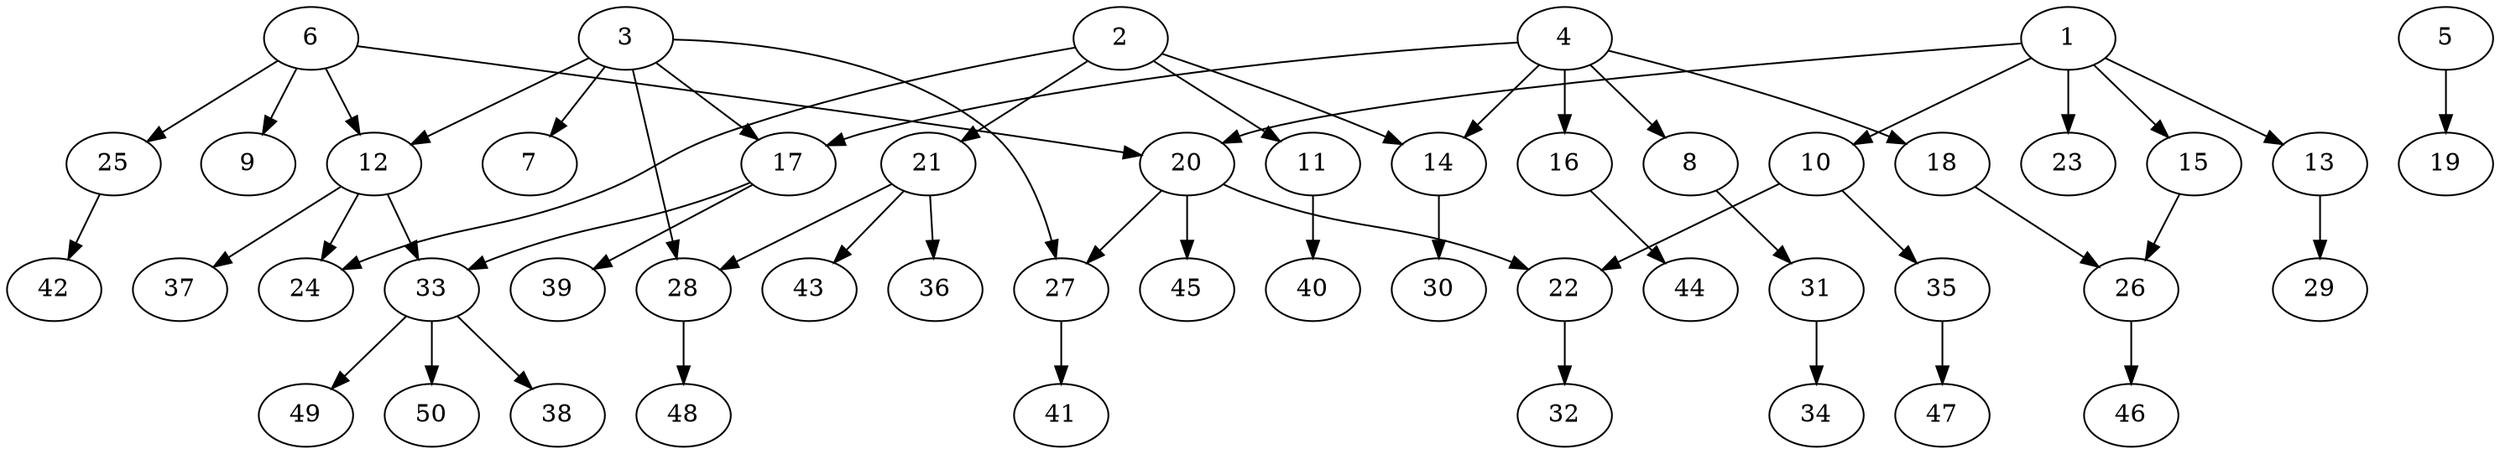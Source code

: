 // DAG automatically generated by daggen at Fri Aug  4 16:35:14 2017
// ./daggen --dot -n 50 --fat 0.5 --regular 0.8 --density 0.2 --jump 4 
digraph G {
  1 [size="549756", alpha="0.12"]
  1 -> 10 [size ="537"]
  1 -> 13 [size ="537"]
  1 -> 15 [size ="537"]
  1 -> 20 [size ="537"]
  1 -> 23 [size ="537"]
  2 [size="241942", alpha="0.00"]
  2 -> 11 [size ="302"]
  2 -> 14 [size ="302"]
  2 -> 21 [size ="302"]
  2 -> 24 [size ="302"]
  3 [size="274341", alpha="0.13"]
  3 -> 7 [size ="210"]
  3 -> 12 [size ="210"]
  3 -> 17 [size ="210"]
  3 -> 27 [size ="210"]
  3 -> 28 [size ="210"]
  4 [size="368293", alpha="0.15"]
  4 -> 8 [size ="411"]
  4 -> 14 [size ="411"]
  4 -> 16 [size ="411"]
  4 -> 17 [size ="411"]
  4 -> 18 [size ="411"]
  5 [size="368293", alpha="0.14"]
  5 -> 19 [size ="411"]
  6 [size="23031", alpha="0.13"]
  6 -> 9 [size ="75"]
  6 -> 12 [size ="75"]
  6 -> 20 [size ="75"]
  6 -> 25 [size ="75"]
  7 [size="28991", alpha="0.02"]
  8 [size="354188", alpha="0.05"]
  8 -> 31 [size ="411"]
  9 [size="15433", alpha="0.03"]
  10 [size="1073742", alpha="0.03"]
  10 -> 22 [size ="839"]
  10 -> 35 [size ="839"]
  11 [size="2298", alpha="0.08"]
  11 -> 40 [size ="134"]
  12 [size="21762", alpha="0.17"]
  12 -> 24 [size ="34"]
  12 -> 33 [size ="34"]
  12 -> 37 [size ="34"]
  13 [size="68719", alpha="0.09"]
  13 -> 29 [size ="134"]
  14 [size="3597", alpha="0.09"]
  14 -> 30 [size ="75"]
  15 [size="118966", alpha="0.02"]
  15 -> 26 [size ="302"]
  16 [size="68713", alpha="0.09"]
  16 -> 44 [size ="75"]
  17 [size="198630", alpha="0.19"]
  17 -> 33 [size ="134"]
  17 -> 39 [size ="134"]
  18 [size="75199", alpha="0.17"]
  18 -> 26 [size ="75"]
  19 [size="342078", alpha="0.19"]
  20 [size="1073742", alpha="0.09"]
  20 -> 22 [size ="839"]
  20 -> 27 [size ="839"]
  20 -> 45 [size ="839"]
  21 [size="86979", alpha="0.04"]
  21 -> 28 [size ="134"]
  21 -> 36 [size ="134"]
  21 -> 43 [size ="134"]
  22 [size="618469", alpha="0.07"]
  22 -> 32 [size ="411"]
  23 [size="9970", alpha="0.05"]
  24 [size="705817", alpha="0.20"]
  25 [size="20724", alpha="0.00"]
  25 -> 42 [size ="537"]
  26 [size="119350", alpha="0.13"]
  26 -> 46 [size ="134"]
  27 [size="38831", alpha="0.20"]
  27 -> 41 [size ="34"]
  28 [size="217142", alpha="0.17"]
  28 -> 48 [size ="302"]
  29 [size="1073742", alpha="0.10"]
  30 [size="474509", alpha="0.14"]
  31 [size="37813", alpha="0.05"]
  31 -> 34 [size ="679"]
  32 [size="140329", alpha="0.17"]
  33 [size="467823", alpha="0.05"]
  33 -> 38 [size ="537"]
  33 -> 49 [size ="537"]
  33 -> 50 [size ="537"]
  34 [size="6395", alpha="0.10"]
  35 [size="6182", alpha="0.01"]
  35 -> 47 [size ="302"]
  36 [size="22474", alpha="0.12"]
  37 [size="134218", alpha="0.09"]
  38 [size="4459", alpha="0.06"]
  39 [size="624640", alpha="0.10"]
  40 [size="6915", alpha="0.03"]
  41 [size="25090", alpha="0.14"]
  42 [size="1727", alpha="0.01"]
  43 [size="1442", alpha="0.10"]
  44 [size="68719", alpha="0.04"]
  45 [size="6743", alpha="0.03"]
  46 [size="8967", alpha="0.05"]
  47 [size="507132", alpha="0.05"]
  48 [size="30539", alpha="0.18"]
  49 [size="68719", alpha="0.16"]
  50 [size="502188", alpha="0.06"]
}
